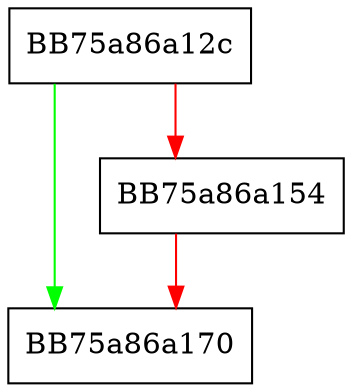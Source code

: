 digraph _Change_array {
  node [shape="box"];
  graph [splines=ortho];
  BB75a86a12c -> BB75a86a170 [color="green"];
  BB75a86a12c -> BB75a86a154 [color="red"];
  BB75a86a154 -> BB75a86a170 [color="red"];
}